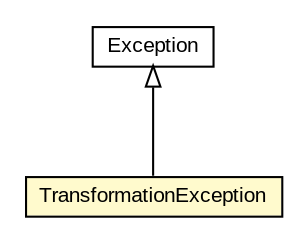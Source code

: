 #!/usr/local/bin/dot
#
# Class diagram 
# Generated by UMLGraph version R5_6-24-gf6e263 (http://www.umlgraph.org/)
#

digraph G {
	edge [fontname="arial",fontsize=10,labelfontname="arial",labelfontsize=10];
	node [fontname="arial",fontsize=10,shape=plaintext];
	nodesep=0.25;
	ranksep=0.5;
	// edu.arizona.biosemantics.semanticmarkup.markupelement.description.transform.TransformationException
	c141670 [label=<<table title="edu.arizona.biosemantics.semanticmarkup.markupelement.description.transform.TransformationException" border="0" cellborder="1" cellspacing="0" cellpadding="2" port="p" bgcolor="lemonChiffon" href="./TransformationException.html">
		<tr><td><table border="0" cellspacing="0" cellpadding="1">
<tr><td align="center" balign="center"> TransformationException </td></tr>
		</table></td></tr>
		</table>>, URL="./TransformationException.html", fontname="arial", fontcolor="black", fontsize=10.0];
	//edu.arizona.biosemantics.semanticmarkup.markupelement.description.transform.TransformationException extends java.lang.Exception
	c141773:p -> c141670:p [dir=back,arrowtail=empty];
	// java.lang.Exception
	c141773 [label=<<table title="java.lang.Exception" border="0" cellborder="1" cellspacing="0" cellpadding="2" port="p" href="http://java.sun.com/j2se/1.4.2/docs/api/java/lang/Exception.html">
		<tr><td><table border="0" cellspacing="0" cellpadding="1">
<tr><td align="center" balign="center"> Exception </td></tr>
		</table></td></tr>
		</table>>, URL="http://java.sun.com/j2se/1.4.2/docs/api/java/lang/Exception.html", fontname="arial", fontcolor="black", fontsize=10.0];
}

